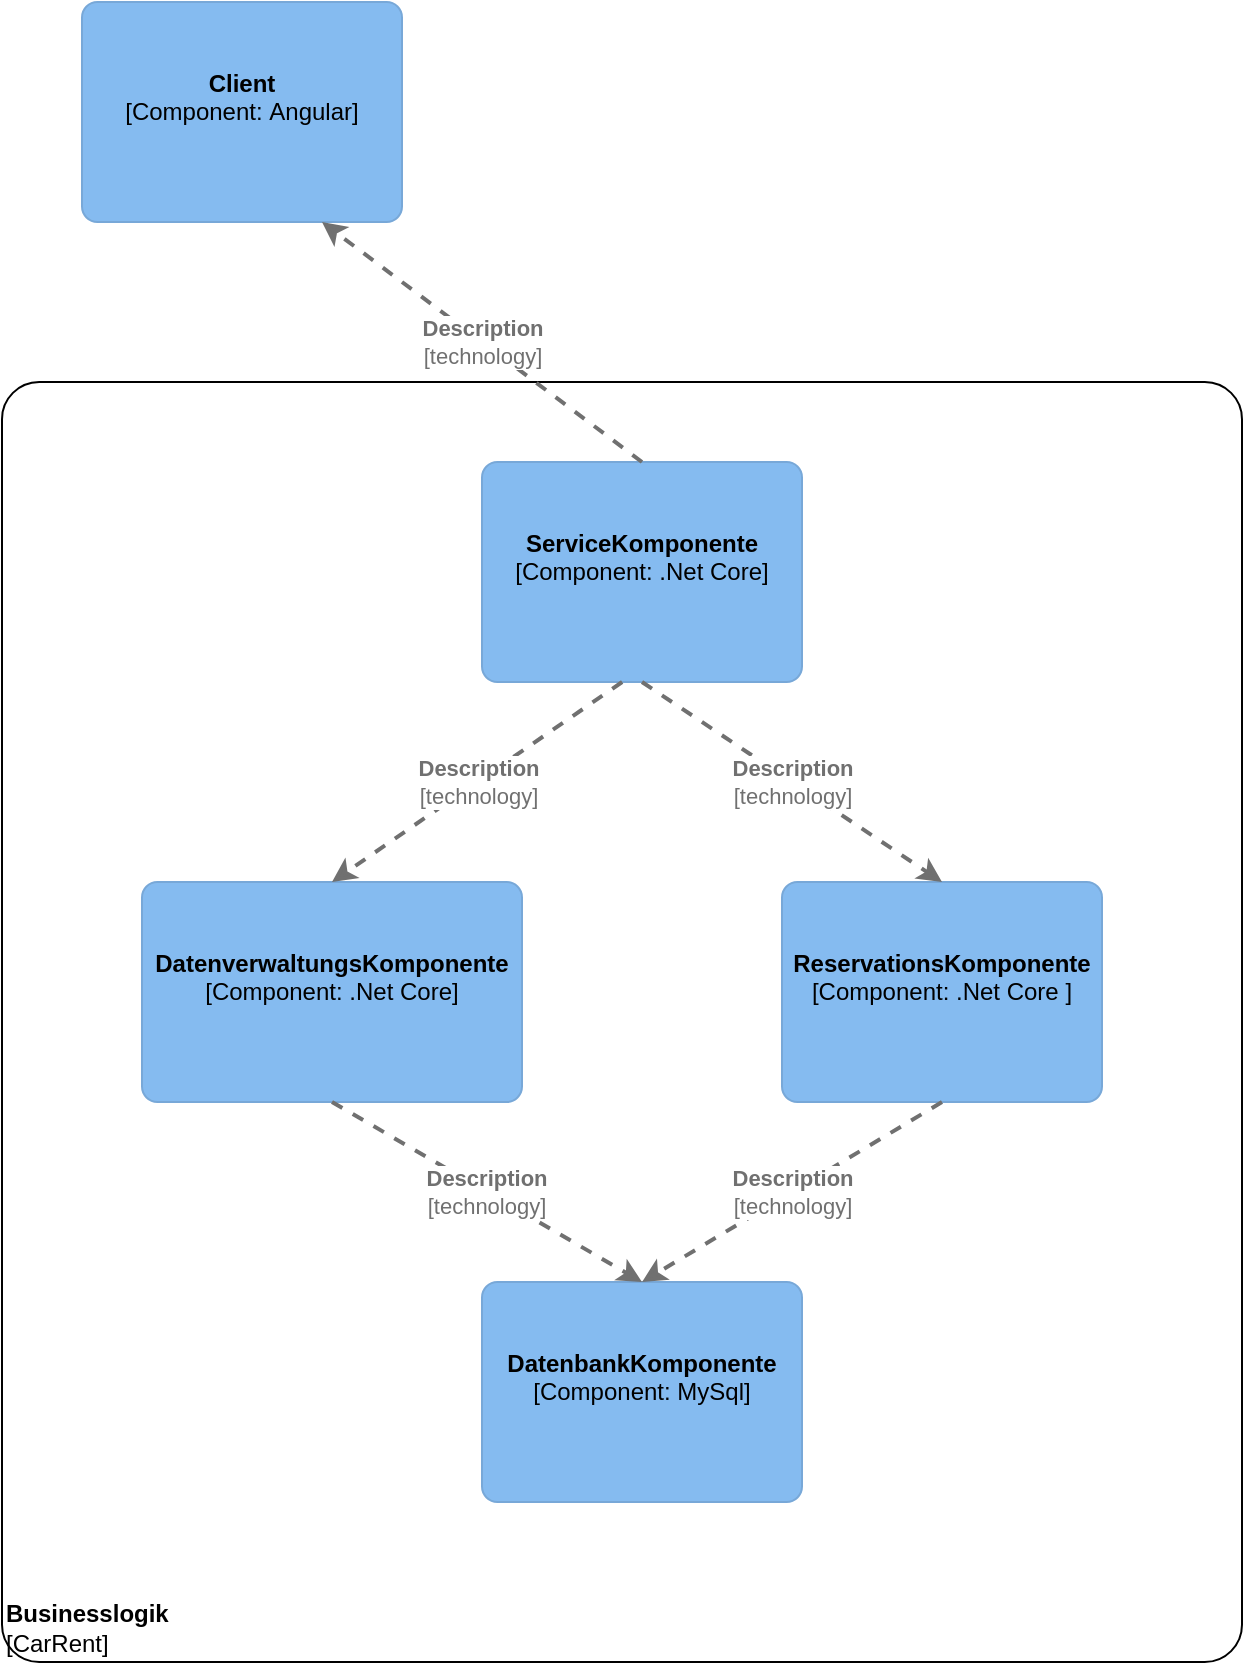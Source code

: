 <mxfile version="13.9.9" type="device"><diagram id="NShu0P5Z43Qa2ShbLbL4" name="Seite-1"><mxGraphModel dx="1086" dy="966" grid="1" gridSize="10" guides="1" tooltips="1" connect="1" arrows="1" fold="1" page="1" pageScale="1" pageWidth="827" pageHeight="1169" math="0" shadow="0"><root><mxCell id="0"/><mxCell id="1" parent="0"/><object label="&lt;div style=&quot;text-align: left&quot;&gt;&lt;b&gt;Businesslogik&lt;/b&gt;&lt;/div&gt;&lt;div style=&quot;text-align: left&quot;&gt;[CarRent]&lt;/div&gt;&lt;div style=&quot;text-align: right&quot;&gt;&lt;/div&gt;" placeholders="1" c4Name="Businesslogik" c4Type="DeploymentNode" c4OperationSystem="CarRent" c4ScalingFactor="" id="D6JgQScw0WXmj5pOb3og-9"><mxCell style="rounded=1;whiteSpace=wrap;html=1;labelBackgroundColor=none;fillColor=#ffffff;fontColor=#000000;align=left;arcSize=3;strokeColor=#000000;verticalAlign=bottom;" vertex="1" parent="1"><mxGeometry x="120" y="320" width="620" height="640" as="geometry"/><C4DeploymentNode as="c4"/></mxCell></object><object label="&lt;span&gt;&lt;b&gt;DatenverwaltungsKomponente&lt;/b&gt;&lt;/span&gt;&lt;div&gt;[Component:&amp;nbsp;&lt;span&gt;.Net Core&lt;/span&gt;&lt;span&gt;]&lt;/span&gt;&lt;/div&gt;&lt;div&gt;&lt;br&gt;&lt;/div&gt;&lt;div&gt;&lt;/div&gt;" placeholders="1" c4Name="DatenverwaltungsKomponente" c4Type="Component" c4Technology=".Net Core" c4Description="" id="D6JgQScw0WXmj5pOb3og-4"><mxCell style="rounded=1;whiteSpace=wrap;html=1;labelBackgroundColor=none;fillColor=#85bbf0;fontColor=#000000;align=center;arcSize=7;strokeColor=#78a8d8;" vertex="1" parent="1"><mxGeometry x="190" y="570" width="190" height="110" as="geometry"/><C4Component as="c4"/></mxCell></object><object label="&lt;span&gt;&lt;b&gt;ServiceKomponente&lt;/b&gt;&lt;/span&gt;&lt;div&gt;[Component:&amp;nbsp;&lt;span&gt;.Net Core&lt;/span&gt;&lt;span&gt;]&lt;/span&gt;&lt;/div&gt;&lt;div&gt;&lt;br&gt;&lt;/div&gt;&lt;div&gt;&lt;/div&gt;" placeholders="1" c4Name="ServiceKomponente" c4Type="Component" c4Technology=".Net Core" c4Description="" id="D6JgQScw0WXmj5pOb3og-6"><mxCell style="rounded=1;whiteSpace=wrap;html=1;labelBackgroundColor=none;fillColor=#85bbf0;fontColor=#000000;align=center;arcSize=7;strokeColor=#78a8d8;" vertex="1" parent="1"><mxGeometry x="360" y="360" width="160" height="110" as="geometry"/><C4Component as="c4"/></mxCell></object><object label="&lt;span&gt;&lt;b&gt;DatenbankKomponente&lt;/b&gt;&lt;/span&gt;&lt;div&gt;[Component:&amp;nbsp;&lt;span&gt;MySql&lt;/span&gt;&lt;span&gt;]&lt;/span&gt;&lt;/div&gt;&lt;div&gt;&lt;br&gt;&lt;/div&gt;&lt;div&gt;&lt;/div&gt;" placeholders="1" c4Name="DatenbankKomponente" c4Type="Component" c4Technology="MySql" c4Description="" id="D6JgQScw0WXmj5pOb3og-7"><mxCell style="rounded=1;whiteSpace=wrap;html=1;labelBackgroundColor=none;fillColor=#85bbf0;fontColor=#000000;align=center;arcSize=7;strokeColor=#78a8d8;" vertex="1" parent="1"><mxGeometry x="360" y="770" width="160" height="110" as="geometry"/><C4Component as="c4"/></mxCell></object><object label="&lt;span&gt;&lt;b&gt;Client&lt;/b&gt;&lt;/span&gt;&lt;div&gt;[Component:&amp;nbsp;&lt;span&gt;Angular&lt;/span&gt;&lt;span&gt;]&lt;/span&gt;&lt;/div&gt;&lt;div&gt;&lt;br&gt;&lt;/div&gt;&lt;div&gt;&lt;/div&gt;" placeholders="1" c4Name="Client" c4Type="Component" c4Technology="Angular" c4Description="" id="D6JgQScw0WXmj5pOb3og-8"><mxCell style="rounded=1;whiteSpace=wrap;html=1;labelBackgroundColor=none;fillColor=#85bbf0;fontColor=#000000;align=center;arcSize=7;strokeColor=#78a8d8;" vertex="1" parent="1"><mxGeometry x="160" y="130" width="160" height="110" as="geometry"/><C4Component as="c4"/></mxCell></object><object label="&lt;span&gt;&lt;b&gt;ReservationsKomponente&lt;/b&gt;&lt;/span&gt;&lt;div&gt;[Component:&amp;nbsp;&lt;span&gt;.Net Core &lt;/span&gt;&lt;span&gt;]&lt;/span&gt;&lt;/div&gt;&lt;div&gt;&lt;br&gt;&lt;/div&gt;&lt;div&gt;&lt;/div&gt;" placeholders="1" c4Name="ReservationsKomponente" c4Type="Component" c4Technology=".Net Core " c4Description="" id="D6JgQScw0WXmj5pOb3og-5"><mxCell style="rounded=1;whiteSpace=wrap;html=1;labelBackgroundColor=none;fillColor=#85bbf0;fontColor=#000000;align=center;arcSize=7;strokeColor=#78a8d8;" vertex="1" parent="1"><mxGeometry x="510" y="570" width="160" height="110" as="geometry"/><C4Component as="c4"/></mxCell></object><object label="&lt;div style=&quot;text-align: left&quot;&gt;&lt;div style=&quot;text-align: center&quot;&gt;&lt;b&gt;Description&lt;/b&gt;&lt;/div&gt;&lt;div style=&quot;text-align: center&quot;&gt;[technology]&lt;/div&gt;&lt;/div&gt;" c4Type="Relationship" c4Description="Description" c4Technology="technology" id="D6JgQScw0WXmj5pOb3og-15"><mxCell style="edgeStyle=none;rounded=0;html=1;entryX=0.5;entryY=0;jettySize=auto;orthogonalLoop=1;strokeColor=#707070;strokeWidth=2;fontColor=#707070;jumpStyle=none;dashed=1;exitX=0.438;exitY=1;exitDx=0;exitDy=0;exitPerimeter=0;entryDx=0;entryDy=0;" edge="1" parent="1" source="D6JgQScw0WXmj5pOb3og-6" target="D6JgQScw0WXmj5pOb3og-4"><mxGeometry width="160" relative="1" as="geometry"><mxPoint x="330" y="490" as="sourcePoint"/><mxPoint x="490" y="490" as="targetPoint"/></mxGeometry><C4Relationship as="c4"/></mxCell></object><object label="&lt;div style=&quot;text-align: left&quot;&gt;&lt;div style=&quot;text-align: center&quot;&gt;&lt;b&gt;Description&lt;/b&gt;&lt;/div&gt;&lt;div style=&quot;text-align: center&quot;&gt;[technology]&lt;/div&gt;&lt;/div&gt;" c4Type="Relationship" c4Description="Description" c4Technology="technology" id="D6JgQScw0WXmj5pOb3og-16"><mxCell style="edgeStyle=none;rounded=0;html=1;entryX=0.5;entryY=0;jettySize=auto;orthogonalLoop=1;strokeColor=#707070;strokeWidth=2;fontColor=#707070;jumpStyle=none;dashed=1;exitX=0.5;exitY=1;exitDx=0;exitDy=0;entryDx=0;entryDy=0;" edge="1" parent="1" source="D6JgQScw0WXmj5pOb3og-6" target="D6JgQScw0WXmj5pOb3og-5"><mxGeometry width="160" relative="1" as="geometry"><mxPoint x="330" y="490" as="sourcePoint"/><mxPoint x="490" y="490" as="targetPoint"/></mxGeometry><C4Relationship as="c4"/></mxCell></object><object label="&lt;div style=&quot;text-align: left&quot;&gt;&lt;div style=&quot;text-align: center&quot;&gt;&lt;b&gt;Description&lt;/b&gt;&lt;/div&gt;&lt;div style=&quot;text-align: center&quot;&gt;[technology]&lt;/div&gt;&lt;/div&gt;" c4Type="Relationship" c4Description="Description" c4Technology="technology" id="D6JgQScw0WXmj5pOb3og-17"><mxCell style="edgeStyle=none;rounded=0;html=1;jettySize=auto;orthogonalLoop=1;strokeColor=#707070;strokeWidth=2;fontColor=#707070;jumpStyle=none;dashed=1;exitX=0.5;exitY=1;exitDx=0;exitDy=0;entryX=0.5;entryY=0;entryDx=0;entryDy=0;" edge="1" parent="1" source="D6JgQScw0WXmj5pOb3og-4" target="D6JgQScw0WXmj5pOb3og-7"><mxGeometry width="160" relative="1" as="geometry"><mxPoint x="330" y="490" as="sourcePoint"/><mxPoint x="490" y="490" as="targetPoint"/></mxGeometry><C4Relationship as="c4"/></mxCell></object><object label="&lt;div style=&quot;text-align: left&quot;&gt;&lt;div style=&quot;text-align: center&quot;&gt;&lt;b&gt;Description&lt;/b&gt;&lt;/div&gt;&lt;div style=&quot;text-align: center&quot;&gt;[technology]&lt;/div&gt;&lt;/div&gt;" c4Type="Relationship" c4Description="Description" c4Technology="technology" id="D6JgQScw0WXmj5pOb3og-18"><mxCell style="edgeStyle=none;rounded=0;html=1;entryX=0.5;entryY=0;jettySize=auto;orthogonalLoop=1;strokeColor=#707070;strokeWidth=2;fontColor=#707070;jumpStyle=none;dashed=1;exitX=0.5;exitY=1;exitDx=0;exitDy=0;entryDx=0;entryDy=0;" edge="1" parent="1" source="D6JgQScw0WXmj5pOb3og-5" target="D6JgQScw0WXmj5pOb3og-7"><mxGeometry width="160" relative="1" as="geometry"><mxPoint x="330" y="490" as="sourcePoint"/><mxPoint x="490" y="490" as="targetPoint"/></mxGeometry><C4Relationship as="c4"/></mxCell></object><object label="&lt;div style=&quot;text-align: left&quot;&gt;&lt;div style=&quot;text-align: center&quot;&gt;&lt;b&gt;Description&lt;/b&gt;&lt;/div&gt;&lt;div style=&quot;text-align: center&quot;&gt;[technology]&lt;/div&gt;&lt;/div&gt;" c4Type="Relationship" c4Description="Description" c4Technology="technology" id="D6JgQScw0WXmj5pOb3og-19"><mxCell style="edgeStyle=none;rounded=0;html=1;entryX=0.75;entryY=1;jettySize=auto;orthogonalLoop=1;strokeColor=#707070;strokeWidth=2;fontColor=#707070;jumpStyle=none;dashed=1;exitX=0.5;exitY=0;exitDx=0;exitDy=0;entryDx=0;entryDy=0;" edge="1" parent="1" source="D6JgQScw0WXmj5pOb3og-6" target="D6JgQScw0WXmj5pOb3og-8"><mxGeometry width="160" relative="1" as="geometry"><mxPoint x="330" y="490" as="sourcePoint"/><mxPoint x="490" y="490" as="targetPoint"/></mxGeometry><C4Relationship as="c4"/></mxCell></object></root></mxGraphModel></diagram></mxfile>